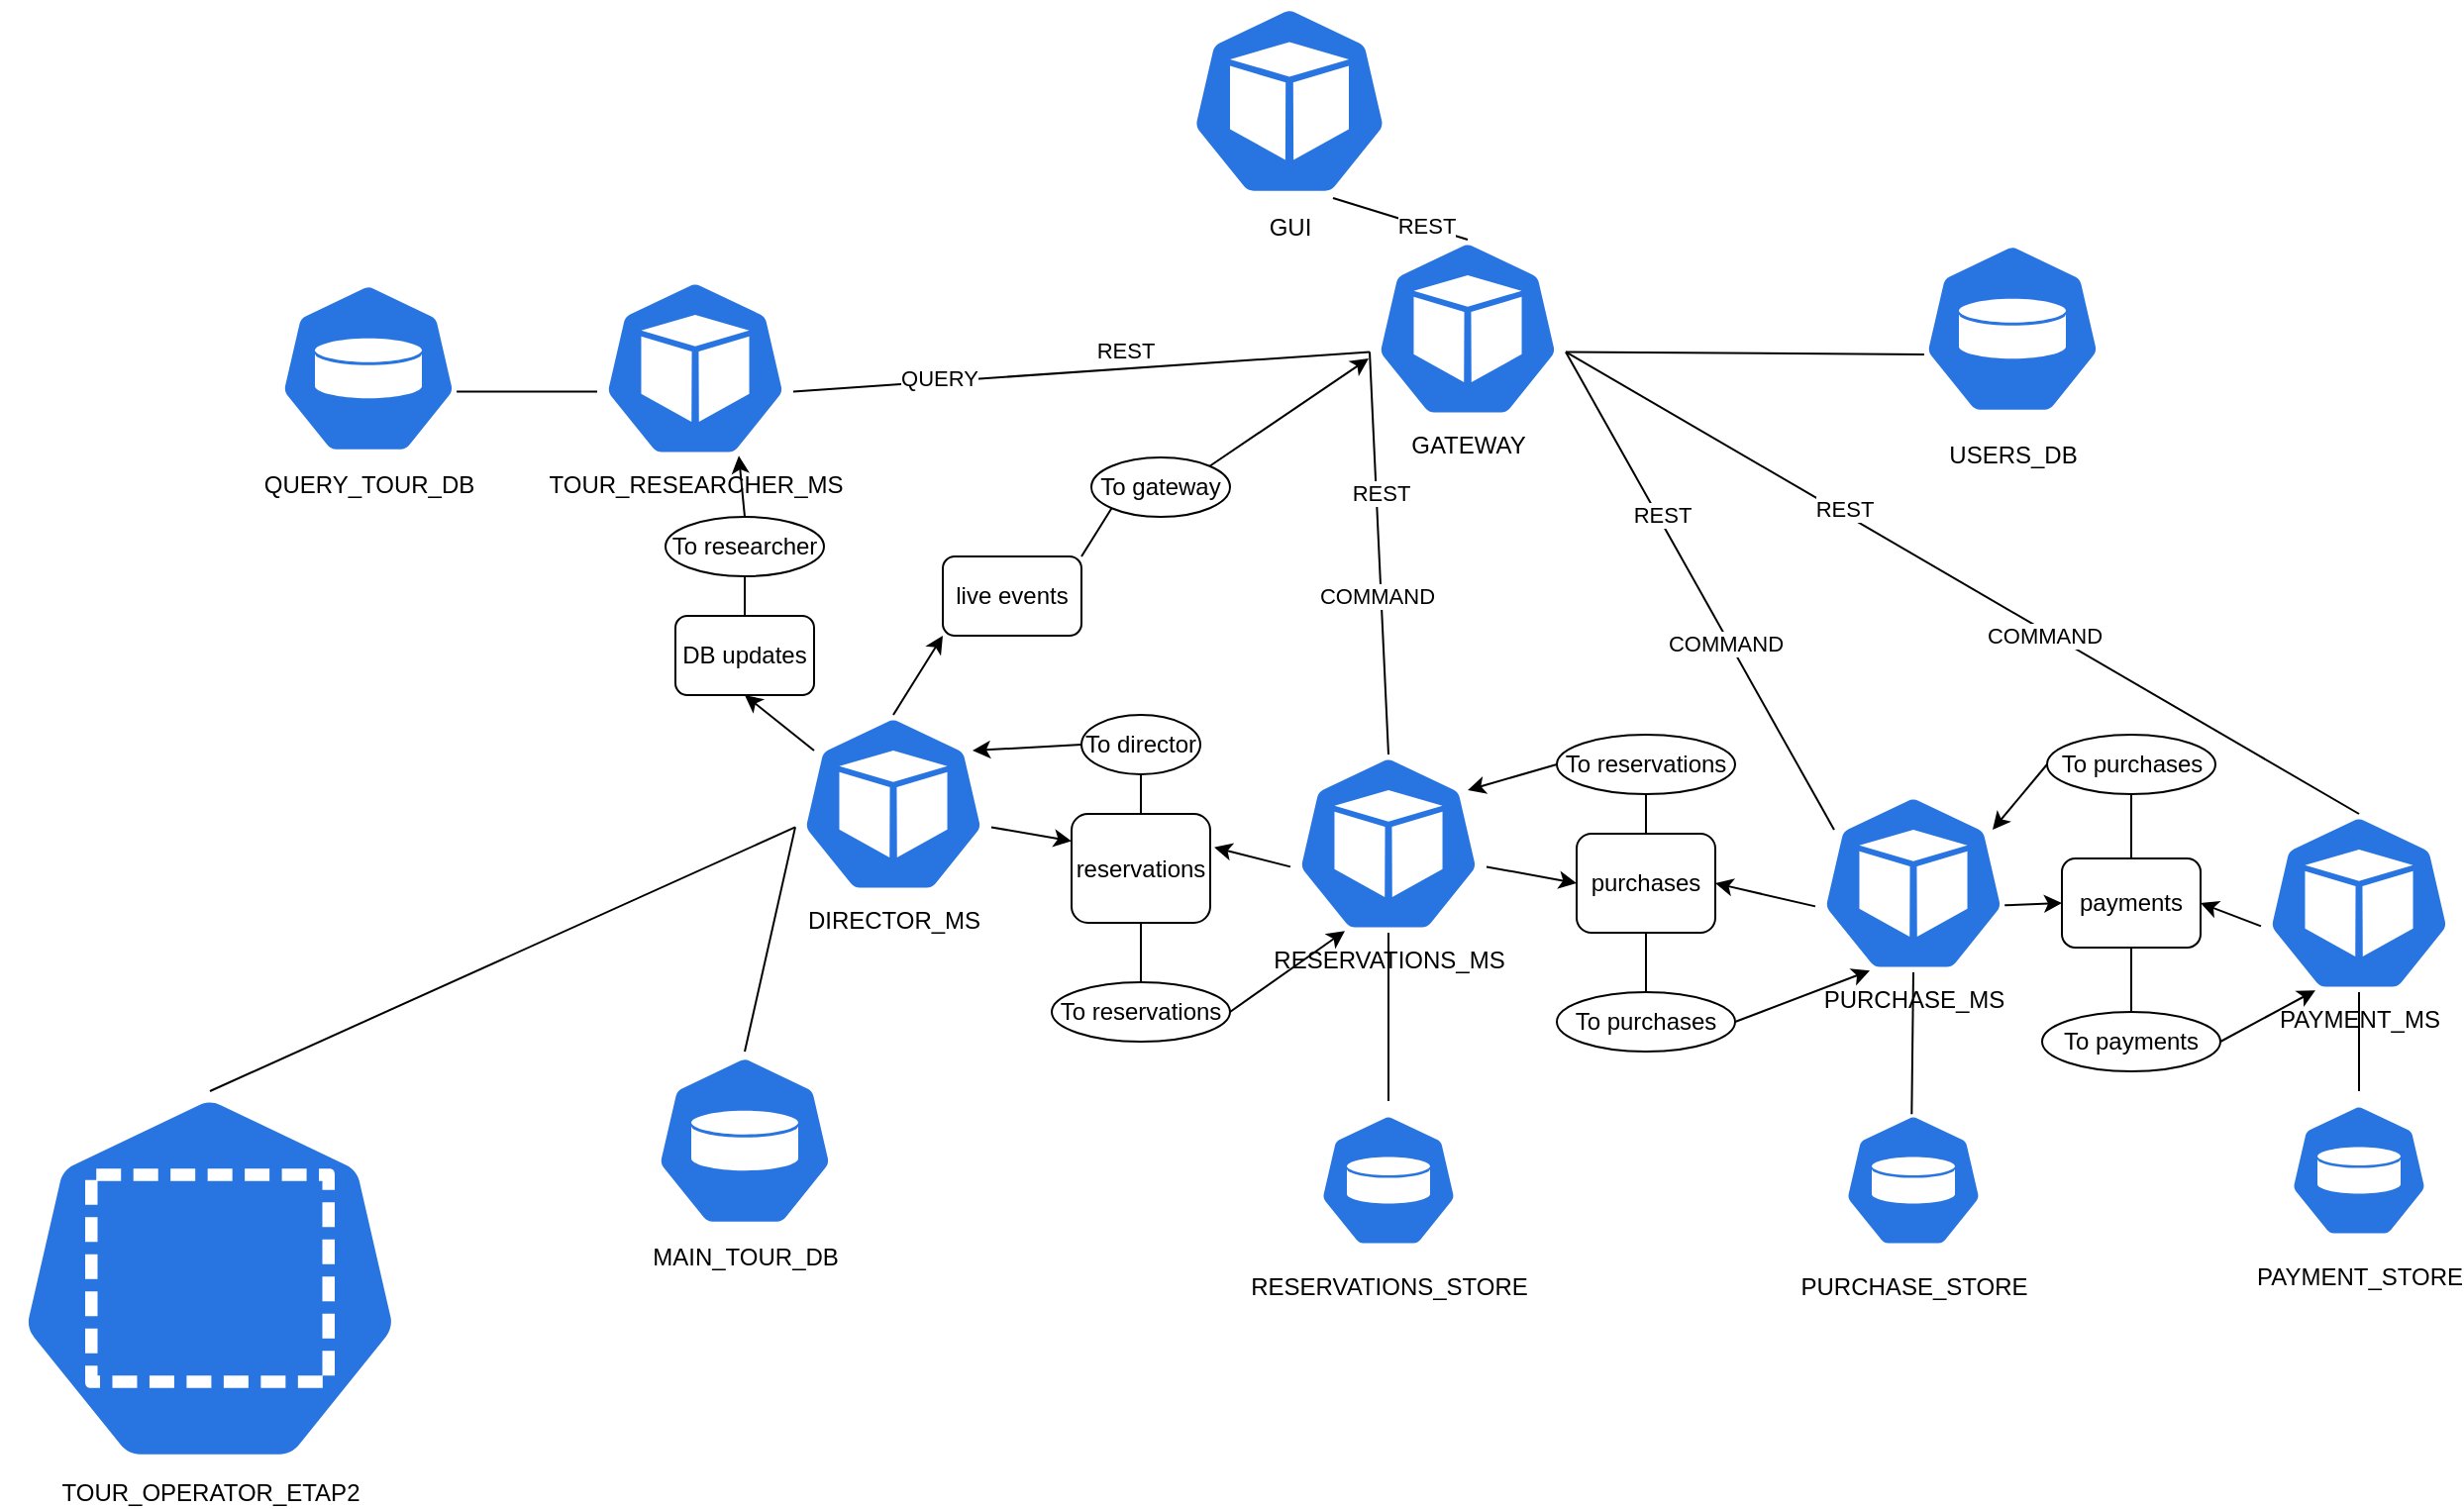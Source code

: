 <mxfile version="21.1.4" type="github">
  <diagram name="Strona-1" id="pwhX5YmpFsH434d6XmRk">
    <mxGraphModel dx="2844" dy="1116" grid="1" gridSize="10" guides="1" tooltips="1" connect="1" arrows="1" fold="1" page="1" pageScale="1" pageWidth="827" pageHeight="1169" math="0" shadow="0">
      <root>
        <mxCell id="0" />
        <mxCell id="1" parent="0" />
        <mxCell id="PPfD1d-eacRNkn9ozQ0L-1" value="USERS_DB" style="sketch=0;html=1;dashed=0;whitespace=wrap;fillColor=#2875E2;strokeColor=#ffffff;points=[[0.005,0.63,0],[0.1,0.2,0],[0.9,0.2,0],[0.5,0,0],[0.995,0.63,0],[0.72,0.99,0],[0.5,1,0],[0.28,0.99,0]];verticalLabelPosition=bottom;align=center;verticalAlign=top;shape=mxgraph.kubernetes.icon;prIcon=pv" vertex="1" parent="1">
          <mxGeometry x="470" y="235" width="90" height="100" as="geometry" />
        </mxCell>
        <mxCell id="PPfD1d-eacRNkn9ozQ0L-2" value="GATEWAY" style="sketch=0;html=1;dashed=0;whitespace=wrap;fillColor=#2875E2;strokeColor=#ffffff;points=[[0.005,0.63,0],[0.1,0.2,0],[0.9,0.2,0],[0.5,0,0],[0.995,0.63,0],[0.72,0.99,0],[0.5,1,0],[0.28,0.99,0]];verticalLabelPosition=bottom;align=center;verticalAlign=top;shape=mxgraph.kubernetes.icon;prIcon=pod" vertex="1" parent="1">
          <mxGeometry x="190" y="240" width="100" height="90" as="geometry" />
        </mxCell>
        <mxCell id="PPfD1d-eacRNkn9ozQ0L-3" value="" style="endArrow=none;html=1;rounded=0;exitX=0.5;exitY=0;exitDx=0;exitDy=0;exitPerimeter=0;entryX=0.72;entryY=0.99;entryDx=0;entryDy=0;entryPerimeter=0;" edge="1" parent="1" source="PPfD1d-eacRNkn9ozQ0L-2" target="PPfD1d-eacRNkn9ozQ0L-14">
          <mxGeometry width="50" height="50" relative="1" as="geometry">
            <mxPoint x="460" y="720" as="sourcePoint" />
            <mxPoint x="359.5" y="453" as="targetPoint" />
          </mxGeometry>
        </mxCell>
        <mxCell id="PPfD1d-eacRNkn9ozQ0L-4" value="REST" style="edgeLabel;html=1;align=center;verticalAlign=middle;resizable=0;points=[];" vertex="1" connectable="0" parent="PPfD1d-eacRNkn9ozQ0L-3">
          <mxGeometry x="-0.352" y="-1" relative="1" as="geometry">
            <mxPoint as="offset" />
          </mxGeometry>
        </mxCell>
        <mxCell id="PPfD1d-eacRNkn9ozQ0L-5" value="" style="endArrow=none;html=1;rounded=0;exitX=0.005;exitY=0.63;exitDx=0;exitDy=0;exitPerimeter=0;entryX=0.995;entryY=0.63;entryDx=0;entryDy=0;entryPerimeter=0;" edge="1" parent="1" source="PPfD1d-eacRNkn9ozQ0L-1" target="PPfD1d-eacRNkn9ozQ0L-2">
          <mxGeometry width="50" height="50" relative="1" as="geometry">
            <mxPoint x="370" y="679.13" as="sourcePoint" />
            <mxPoint x="420" y="619.13" as="targetPoint" />
          </mxGeometry>
        </mxCell>
        <mxCell id="PPfD1d-eacRNkn9ozQ0L-6" value="RESERVATIONS_MS" style="sketch=0;html=1;dashed=0;whitespace=wrap;fillColor=#2875E2;strokeColor=#ffffff;points=[[0.005,0.63,0],[0.1,0.2,0],[0.9,0.2,0],[0.5,0,0],[0.995,0.63,0],[0.72,0.99,0],[0.5,1,0],[0.28,0.99,0]];verticalLabelPosition=bottom;align=center;verticalAlign=top;shape=mxgraph.kubernetes.icon;prIcon=pod" vertex="1" parent="1">
          <mxGeometry x="150" y="500" width="100" height="90" as="geometry" />
        </mxCell>
        <mxCell id="PPfD1d-eacRNkn9ozQ0L-7" value="" style="endArrow=none;html=1;rounded=0;exitX=0.995;exitY=0.63;exitDx=0;exitDy=0;exitPerimeter=0;entryX=0.005;entryY=0.63;entryDx=0;entryDy=0;entryPerimeter=0;" edge="1" parent="1" source="PPfD1d-eacRNkn9ozQ0L-13" target="PPfD1d-eacRNkn9ozQ0L-2">
          <mxGeometry width="50" height="50" relative="1" as="geometry">
            <mxPoint x="415" y="685" as="sourcePoint" />
            <mxPoint x="226" y="428" as="targetPoint" />
            <Array as="points" />
          </mxGeometry>
        </mxCell>
        <mxCell id="PPfD1d-eacRNkn9ozQ0L-8" value="REST" style="edgeLabel;html=1;align=center;verticalAlign=middle;resizable=0;points=[];" vertex="1" connectable="0" parent="PPfD1d-eacRNkn9ozQ0L-7">
          <mxGeometry x="-0.099" y="1" relative="1" as="geometry">
            <mxPoint x="36" y="-11" as="offset" />
          </mxGeometry>
        </mxCell>
        <mxCell id="PPfD1d-eacRNkn9ozQ0L-9" value="QUERY" style="edgeLabel;html=1;align=center;verticalAlign=middle;resizable=0;points=[];" vertex="1" connectable="0" parent="PPfD1d-eacRNkn9ozQ0L-7">
          <mxGeometry x="-0.497" y="2" relative="1" as="geometry">
            <mxPoint as="offset" />
          </mxGeometry>
        </mxCell>
        <mxCell id="PPfD1d-eacRNkn9ozQ0L-10" value="" style="endArrow=none;html=1;rounded=0;exitX=0.5;exitY=0;exitDx=0;exitDy=0;exitPerimeter=0;entryX=0.005;entryY=0.63;entryDx=0;entryDy=0;entryPerimeter=0;" edge="1" parent="1" source="PPfD1d-eacRNkn9ozQ0L-6" target="PPfD1d-eacRNkn9ozQ0L-2">
          <mxGeometry width="50" height="50" relative="1" as="geometry">
            <mxPoint x="-65" y="805" as="sourcePoint" />
            <mxPoint x="150" y="330" as="targetPoint" />
          </mxGeometry>
        </mxCell>
        <mxCell id="PPfD1d-eacRNkn9ozQ0L-11" value="REST" style="edgeLabel;html=1;align=center;verticalAlign=middle;resizable=0;points=[];" vertex="1" connectable="0" parent="PPfD1d-eacRNkn9ozQ0L-10">
          <mxGeometry x="0.303" y="-3" relative="1" as="geometry">
            <mxPoint x="-1" as="offset" />
          </mxGeometry>
        </mxCell>
        <mxCell id="PPfD1d-eacRNkn9ozQ0L-12" value="COMMAND" style="edgeLabel;html=1;align=center;verticalAlign=middle;resizable=0;points=[];" vertex="1" connectable="0" parent="PPfD1d-eacRNkn9ozQ0L-10">
          <mxGeometry x="-0.21" y="2" relative="1" as="geometry">
            <mxPoint as="offset" />
          </mxGeometry>
        </mxCell>
        <mxCell id="PPfD1d-eacRNkn9ozQ0L-13" value="TOUR_RESEARCHER_MS" style="sketch=0;html=1;dashed=0;whitespace=wrap;fillColor=#2875E2;strokeColor=#ffffff;points=[[0.005,0.63,0],[0.1,0.2,0],[0.9,0.2,0],[0.5,0,0],[0.995,0.63,0],[0.72,0.99,0],[0.5,1,0],[0.28,0.99,0]];verticalLabelPosition=bottom;align=center;verticalAlign=top;shape=mxgraph.kubernetes.icon;prIcon=pod" vertex="1" parent="1">
          <mxGeometry x="-200" y="260" width="100" height="90" as="geometry" />
        </mxCell>
        <mxCell id="PPfD1d-eacRNkn9ozQ0L-14" value="GUI" style="sketch=0;html=1;dashed=0;whitespace=wrap;fillColor=#2875E2;strokeColor=#ffffff;points=[[0.005,0.63,0],[0.1,0.2,0],[0.9,0.2,0],[0.5,0,0],[0.995,0.63,0],[0.72,0.99,0],[0.5,1,0],[0.28,0.99,0]];verticalLabelPosition=bottom;align=center;verticalAlign=top;shape=mxgraph.kubernetes.icon;prIcon=pod" vertex="1" parent="1">
          <mxGeometry x="100" y="120" width="100" height="100" as="geometry" />
        </mxCell>
        <mxCell id="PPfD1d-eacRNkn9ozQ0L-15" value="QUERY_TOUR_DB" style="sketch=0;html=1;dashed=0;whitespace=wrap;fillColor=#2875E2;strokeColor=#ffffff;points=[[0.005,0.63,0],[0.1,0.2,0],[0.9,0.2,0],[0.5,0,0],[0.995,0.63,0],[0.72,0.99,0],[0.5,1,0],[0.28,0.99,0]];verticalLabelPosition=bottom;align=center;verticalAlign=top;shape=mxgraph.kubernetes.icon;prIcon=pv" vertex="1" parent="1">
          <mxGeometry x="-360" y="260" width="90" height="90" as="geometry" />
        </mxCell>
        <mxCell id="PPfD1d-eacRNkn9ozQ0L-16" value="" style="endArrow=none;html=1;rounded=0;exitX=0.995;exitY=0.63;exitDx=0;exitDy=0;exitPerimeter=0;entryX=0.005;entryY=0.63;entryDx=0;entryDy=0;entryPerimeter=0;" edge="1" parent="1" source="PPfD1d-eacRNkn9ozQ0L-15" target="PPfD1d-eacRNkn9ozQ0L-13">
          <mxGeometry width="50" height="50" relative="1" as="geometry">
            <mxPoint x="-35" y="450" as="sourcePoint" />
            <mxPoint x="15" y="400" as="targetPoint" />
          </mxGeometry>
        </mxCell>
        <mxCell id="PPfD1d-eacRNkn9ozQ0L-17" value="MAIN_TOUR_DB" style="sketch=0;html=1;dashed=0;whitespace=wrap;fillColor=#2875E2;strokeColor=#ffffff;points=[[0.005,0.63,0],[0.1,0.2,0],[0.9,0.2,0],[0.5,0,0],[0.995,0.63,0],[0.72,0.99,0],[0.5,1,0],[0.28,0.99,0]];verticalLabelPosition=bottom;align=center;verticalAlign=top;shape=mxgraph.kubernetes.icon;prIcon=pv" vertex="1" parent="1">
          <mxGeometry x="-170" y="650" width="90" height="90" as="geometry" />
        </mxCell>
        <mxCell id="PPfD1d-eacRNkn9ozQ0L-18" value="PURCHASE_MS" style="sketch=0;html=1;dashed=0;whitespace=wrap;fillColor=#2875E2;strokeColor=#ffffff;points=[[0.005,0.63,0],[0.1,0.2,0],[0.9,0.2,0],[0.5,0,0],[0.995,0.63,0],[0.72,0.99,0],[0.5,1,0],[0.28,0.99,0]];verticalLabelPosition=bottom;align=center;verticalAlign=top;shape=mxgraph.kubernetes.icon;prIcon=pod" vertex="1" parent="1">
          <mxGeometry x="415" y="520" width="100" height="90" as="geometry" />
        </mxCell>
        <mxCell id="PPfD1d-eacRNkn9ozQ0L-19" value="PAYMENT_MS" style="sketch=0;html=1;dashed=0;whitespace=wrap;fillColor=#2875E2;strokeColor=#ffffff;points=[[0.005,0.63,0],[0.1,0.2,0],[0.9,0.2,0],[0.5,0,0],[0.995,0.63,0],[0.72,0.99,0],[0.5,1,0],[0.28,0.99,0]];verticalLabelPosition=bottom;align=center;verticalAlign=top;shape=mxgraph.kubernetes.icon;prIcon=pod" vertex="1" parent="1">
          <mxGeometry x="640" y="530" width="100" height="90" as="geometry" />
        </mxCell>
        <mxCell id="PPfD1d-eacRNkn9ozQ0L-20" value="" style="endArrow=none;html=1;rounded=0;entryX=0.995;entryY=0.63;entryDx=0;entryDy=0;entryPerimeter=0;exitX=0.1;exitY=0.2;exitDx=0;exitDy=0;exitPerimeter=0;" edge="1" parent="1" source="PPfD1d-eacRNkn9ozQ0L-18" target="PPfD1d-eacRNkn9ozQ0L-2">
          <mxGeometry width="50" height="50" relative="1" as="geometry">
            <mxPoint x="126" y="470" as="sourcePoint" />
            <mxPoint x="124" y="329" as="targetPoint" />
          </mxGeometry>
        </mxCell>
        <mxCell id="PPfD1d-eacRNkn9ozQ0L-21" value="REST" style="edgeLabel;html=1;align=center;verticalAlign=middle;resizable=0;points=[];" vertex="1" connectable="0" parent="PPfD1d-eacRNkn9ozQ0L-20">
          <mxGeometry x="0.303" y="-3" relative="1" as="geometry">
            <mxPoint x="-1" as="offset" />
          </mxGeometry>
        </mxCell>
        <mxCell id="PPfD1d-eacRNkn9ozQ0L-22" value="COMMAND" style="edgeLabel;html=1;align=center;verticalAlign=middle;resizable=0;points=[];" vertex="1" connectable="0" parent="PPfD1d-eacRNkn9ozQ0L-20">
          <mxGeometry x="-0.21" y="2" relative="1" as="geometry">
            <mxPoint as="offset" />
          </mxGeometry>
        </mxCell>
        <mxCell id="PPfD1d-eacRNkn9ozQ0L-23" value="" style="endArrow=none;html=1;rounded=0;exitX=0.5;exitY=0;exitDx=0;exitDy=0;exitPerimeter=0;entryX=0.995;entryY=0.63;entryDx=0;entryDy=0;entryPerimeter=0;" edge="1" parent="1" source="PPfD1d-eacRNkn9ozQ0L-19" target="PPfD1d-eacRNkn9ozQ0L-2">
          <mxGeometry width="50" height="50" relative="1" as="geometry">
            <mxPoint x="258" y="470" as="sourcePoint" />
            <mxPoint x="330" y="310" as="targetPoint" />
          </mxGeometry>
        </mxCell>
        <mxCell id="PPfD1d-eacRNkn9ozQ0L-24" value="REST" style="edgeLabel;html=1;align=center;verticalAlign=middle;resizable=0;points=[];" vertex="1" connectable="0" parent="PPfD1d-eacRNkn9ozQ0L-23">
          <mxGeometry x="0.303" y="-3" relative="1" as="geometry">
            <mxPoint x="-1" as="offset" />
          </mxGeometry>
        </mxCell>
        <mxCell id="PPfD1d-eacRNkn9ozQ0L-25" value="COMMAND" style="edgeLabel;html=1;align=center;verticalAlign=middle;resizable=0;points=[];" vertex="1" connectable="0" parent="PPfD1d-eacRNkn9ozQ0L-23">
          <mxGeometry x="-0.21" y="2" relative="1" as="geometry">
            <mxPoint as="offset" />
          </mxGeometry>
        </mxCell>
        <mxCell id="PPfD1d-eacRNkn9ozQ0L-26" value="DIRECTOR_MS" style="sketch=0;html=1;dashed=0;whitespace=wrap;fillColor=#2875E2;strokeColor=#ffffff;points=[[0.005,0.63,0],[0.1,0.2,0],[0.9,0.2,0],[0.5,0,0],[0.995,0.63,0],[0.72,0.99,0],[0.5,1,0],[0.28,0.99,0]];verticalLabelPosition=bottom;align=center;verticalAlign=top;shape=mxgraph.kubernetes.icon;prIcon=pod" vertex="1" parent="1">
          <mxGeometry x="-100" y="480" width="100" height="90" as="geometry" />
        </mxCell>
        <mxCell id="PPfD1d-eacRNkn9ozQ0L-27" value="PAYMENT_STORE" style="sketch=0;html=1;dashed=0;whitespace=wrap;fillColor=#2875E2;strokeColor=#ffffff;points=[[0.005,0.63,0],[0.1,0.2,0],[0.9,0.2,0],[0.5,0,0],[0.995,0.63,0],[0.72,0.99,0],[0.5,1,0],[0.28,0.99,0]];verticalLabelPosition=bottom;align=center;verticalAlign=top;shape=mxgraph.kubernetes.icon;prIcon=pv" vertex="1" parent="1">
          <mxGeometry x="655" y="670" width="70" height="80" as="geometry" />
        </mxCell>
        <mxCell id="PPfD1d-eacRNkn9ozQ0L-28" value="PURCHASE_STORE" style="sketch=0;html=1;dashed=0;whitespace=wrap;fillColor=#2875E2;strokeColor=#ffffff;points=[[0.005,0.63,0],[0.1,0.2,0],[0.9,0.2,0],[0.5,0,0],[0.995,0.63,0],[0.72,0.99,0],[0.5,1,0],[0.28,0.99,0]];verticalLabelPosition=bottom;align=center;verticalAlign=top;shape=mxgraph.kubernetes.icon;prIcon=pv" vertex="1" parent="1">
          <mxGeometry x="430" y="675" width="70" height="80" as="geometry" />
        </mxCell>
        <mxCell id="PPfD1d-eacRNkn9ozQ0L-29" value="RESERVATIONS_STORE" style="sketch=0;html=1;dashed=0;whitespace=wrap;fillColor=#2875E2;strokeColor=#ffffff;points=[[0.005,0.63,0],[0.1,0.2,0],[0.9,0.2,0],[0.5,0,0],[0.995,0.63,0],[0.72,0.99,0],[0.5,1,0],[0.28,0.99,0]];verticalLabelPosition=bottom;align=center;verticalAlign=top;shape=mxgraph.kubernetes.icon;prIcon=pv" vertex="1" parent="1">
          <mxGeometry x="165" y="675" width="70" height="80" as="geometry" />
        </mxCell>
        <mxCell id="PPfD1d-eacRNkn9ozQ0L-30" value="" style="endArrow=none;html=1;rounded=0;entryX=0.5;entryY=0;entryDx=0;entryDy=0;entryPerimeter=0;exitX=0.005;exitY=0.63;exitDx=0;exitDy=0;exitPerimeter=0;" edge="1" parent="1" source="PPfD1d-eacRNkn9ozQ0L-26" target="PPfD1d-eacRNkn9ozQ0L-17">
          <mxGeometry width="50" height="50" relative="1" as="geometry">
            <mxPoint x="-40" y="500" as="sourcePoint" />
            <mxPoint x="-240" y="530" as="targetPoint" />
          </mxGeometry>
        </mxCell>
        <mxCell id="PPfD1d-eacRNkn9ozQ0L-31" value="TOUR_OPERATOR_ETAP2" style="sketch=0;html=1;dashed=0;whitespace=wrap;fillColor=#2875E2;strokeColor=#ffffff;points=[[0.005,0.63,0],[0.1,0.2,0],[0.9,0.2,0],[0.5,0,0],[0.995,0.63,0],[0.72,0.99,0],[0.5,1,0],[0.28,0.99,0]];verticalLabelPosition=bottom;align=center;verticalAlign=top;shape=mxgraph.kubernetes.icon;prIcon=ns" vertex="1" parent="1">
          <mxGeometry x="-500" y="670" width="210" height="189" as="geometry" />
        </mxCell>
        <mxCell id="PPfD1d-eacRNkn9ozQ0L-32" value="" style="endArrow=none;html=1;rounded=0;entryX=0.005;entryY=0.63;entryDx=0;entryDy=0;entryPerimeter=0;exitX=0.5;exitY=0;exitDx=0;exitDy=0;exitPerimeter=0;" edge="1" parent="1" source="PPfD1d-eacRNkn9ozQ0L-31" target="PPfD1d-eacRNkn9ozQ0L-26">
          <mxGeometry width="50" height="50" relative="1" as="geometry">
            <mxPoint x="-343" y="640" as="sourcePoint" />
            <mxPoint x="-293" y="590" as="targetPoint" />
          </mxGeometry>
        </mxCell>
        <mxCell id="PPfD1d-eacRNkn9ozQ0L-33" value="" style="endArrow=none;html=1;rounded=0;exitX=0.5;exitY=0;exitDx=0;exitDy=0;exitPerimeter=0;entryX=0.5;entryY=1;entryDx=0;entryDy=0;entryPerimeter=0;" edge="1" parent="1" source="PPfD1d-eacRNkn9ozQ0L-29" target="PPfD1d-eacRNkn9ozQ0L-6">
          <mxGeometry width="50" height="50" relative="1" as="geometry">
            <mxPoint x="270" y="670" as="sourcePoint" />
            <mxPoint x="320" y="620" as="targetPoint" />
          </mxGeometry>
        </mxCell>
        <mxCell id="PPfD1d-eacRNkn9ozQ0L-34" value="" style="endArrow=none;html=1;rounded=0;exitX=0.488;exitY=0.083;exitDx=0;exitDy=0;exitPerimeter=0;entryX=0.5;entryY=1;entryDx=0;entryDy=0;entryPerimeter=0;" edge="1" parent="1" source="PPfD1d-eacRNkn9ozQ0L-28" target="PPfD1d-eacRNkn9ozQ0L-18">
          <mxGeometry width="50" height="50" relative="1" as="geometry">
            <mxPoint x="400" y="792.5" as="sourcePoint" />
            <mxPoint x="400" y="667.5" as="targetPoint" />
          </mxGeometry>
        </mxCell>
        <mxCell id="PPfD1d-eacRNkn9ozQ0L-35" value="" style="endArrow=none;html=1;rounded=0;exitX=0.5;exitY=0;exitDx=0;exitDy=0;exitPerimeter=0;entryX=0.5;entryY=1;entryDx=0;entryDy=0;entryPerimeter=0;" edge="1" parent="1" source="PPfD1d-eacRNkn9ozQ0L-27" target="PPfD1d-eacRNkn9ozQ0L-19">
          <mxGeometry width="50" height="50" relative="1" as="geometry">
            <mxPoint x="624" y="770" as="sourcePoint" />
            <mxPoint x="620" y="633" as="targetPoint" />
          </mxGeometry>
        </mxCell>
        <mxCell id="PPfD1d-eacRNkn9ozQ0L-36" value="reservations" style="rounded=1;whiteSpace=wrap;html=1;" vertex="1" parent="1">
          <mxGeometry x="40" y="530" width="70" height="55" as="geometry" />
        </mxCell>
        <mxCell id="PPfD1d-eacRNkn9ozQ0L-37" value="To director" style="ellipse;whiteSpace=wrap;html=1;" vertex="1" parent="1">
          <mxGeometry x="45" y="480" width="60" height="30" as="geometry" />
        </mxCell>
        <mxCell id="PPfD1d-eacRNkn9ozQ0L-38" value="To reservations" style="ellipse;whiteSpace=wrap;html=1;" vertex="1" parent="1">
          <mxGeometry x="30" y="615" width="90" height="30" as="geometry" />
        </mxCell>
        <mxCell id="PPfD1d-eacRNkn9ozQ0L-39" value="" style="endArrow=classic;html=1;rounded=0;exitX=0.005;exitY=0.63;exitDx=0;exitDy=0;exitPerimeter=0;entryX=1.029;entryY=0.307;entryDx=0;entryDy=0;entryPerimeter=0;" edge="1" parent="1" source="PPfD1d-eacRNkn9ozQ0L-6" target="PPfD1d-eacRNkn9ozQ0L-36">
          <mxGeometry width="50" height="50" relative="1" as="geometry">
            <mxPoint x="70" y="715" as="sourcePoint" />
            <mxPoint x="120" y="665" as="targetPoint" />
          </mxGeometry>
        </mxCell>
        <mxCell id="PPfD1d-eacRNkn9ozQ0L-40" value="" style="endArrow=classic;html=1;rounded=0;exitX=1;exitY=0.5;exitDx=0;exitDy=0;entryX=0.28;entryY=0.99;entryDx=0;entryDy=0;entryPerimeter=0;" edge="1" parent="1" source="PPfD1d-eacRNkn9ozQ0L-38" target="PPfD1d-eacRNkn9ozQ0L-6">
          <mxGeometry width="50" height="50" relative="1" as="geometry">
            <mxPoint x="260" y="590" as="sourcePoint" />
            <mxPoint x="310" y="540" as="targetPoint" />
          </mxGeometry>
        </mxCell>
        <mxCell id="PPfD1d-eacRNkn9ozQ0L-41" value="" style="endArrow=classic;html=1;rounded=0;exitX=0.995;exitY=0.63;exitDx=0;exitDy=0;exitPerimeter=0;entryX=0;entryY=0.25;entryDx=0;entryDy=0;" edge="1" parent="1" source="PPfD1d-eacRNkn9ozQ0L-26" target="PPfD1d-eacRNkn9ozQ0L-36">
          <mxGeometry width="50" height="50" relative="1" as="geometry">
            <mxPoint x="8" y="618" as="sourcePoint" />
            <mxPoint x="-40" y="650" as="targetPoint" />
          </mxGeometry>
        </mxCell>
        <mxCell id="PPfD1d-eacRNkn9ozQ0L-42" value="" style="endArrow=classic;html=1;rounded=0;exitX=0;exitY=0.5;exitDx=0;exitDy=0;entryX=0.9;entryY=0.2;entryDx=0;entryDy=0;entryPerimeter=0;" edge="1" parent="1" source="PPfD1d-eacRNkn9ozQ0L-37" target="PPfD1d-eacRNkn9ozQ0L-26">
          <mxGeometry width="50" height="50" relative="1" as="geometry">
            <mxPoint x="-10" y="622" as="sourcePoint" />
            <mxPoint x="30" y="630" as="targetPoint" />
          </mxGeometry>
        </mxCell>
        <mxCell id="PPfD1d-eacRNkn9ozQ0L-43" value="purchases&lt;br&gt;" style="rounded=1;whiteSpace=wrap;html=1;" vertex="1" parent="1">
          <mxGeometry x="295" y="540" width="70" height="50" as="geometry" />
        </mxCell>
        <mxCell id="PPfD1d-eacRNkn9ozQ0L-44" value="To purchases" style="ellipse;whiteSpace=wrap;html=1;" vertex="1" parent="1">
          <mxGeometry x="285" y="620" width="90" height="30" as="geometry" />
        </mxCell>
        <mxCell id="PPfD1d-eacRNkn9ozQ0L-45" value="To reservations" style="ellipse;whiteSpace=wrap;html=1;" vertex="1" parent="1">
          <mxGeometry x="285" y="490" width="90" height="30" as="geometry" />
        </mxCell>
        <mxCell id="PPfD1d-eacRNkn9ozQ0L-46" value="" style="endArrow=classic;html=1;rounded=0;exitX=0.005;exitY=0.63;exitDx=0;exitDy=0;entryX=1;entryY=0.5;entryDx=0;entryDy=0;exitPerimeter=0;" edge="1" parent="1" source="PPfD1d-eacRNkn9ozQ0L-18" target="PPfD1d-eacRNkn9ozQ0L-43">
          <mxGeometry width="50" height="50" relative="1" as="geometry">
            <mxPoint x="330" y="716" as="sourcePoint" />
            <mxPoint x="388" y="660" as="targetPoint" />
          </mxGeometry>
        </mxCell>
        <mxCell id="PPfD1d-eacRNkn9ozQ0L-47" value="" style="endArrow=classic;html=1;rounded=0;exitX=0.995;exitY=0.63;exitDx=0;exitDy=0;entryX=0;entryY=0.5;entryDx=0;entryDy=0;exitPerimeter=0;" edge="1" parent="1" source="PPfD1d-eacRNkn9ozQ0L-6" target="PPfD1d-eacRNkn9ozQ0L-43">
          <mxGeometry width="50" height="50" relative="1" as="geometry">
            <mxPoint x="290" y="490" as="sourcePoint" />
            <mxPoint x="239" y="483" as="targetPoint" />
          </mxGeometry>
        </mxCell>
        <mxCell id="PPfD1d-eacRNkn9ozQ0L-48" value="" style="endArrow=classic;html=1;rounded=0;exitX=1;exitY=0.5;exitDx=0;exitDy=0;entryX=0.28;entryY=0.99;entryDx=0;entryDy=0;entryPerimeter=0;" edge="1" parent="1" source="PPfD1d-eacRNkn9ozQ0L-44" target="PPfD1d-eacRNkn9ozQ0L-18">
          <mxGeometry width="50" height="50" relative="1" as="geometry">
            <mxPoint x="290" y="688.5" as="sourcePoint" />
            <mxPoint x="335" y="701.5" as="targetPoint" />
          </mxGeometry>
        </mxCell>
        <mxCell id="PPfD1d-eacRNkn9ozQ0L-49" value="" style="endArrow=classic;html=1;rounded=0;exitX=0;exitY=0.5;exitDx=0;exitDy=0;entryX=0.9;entryY=0.2;entryDx=0;entryDy=0;entryPerimeter=0;" edge="1" parent="1" source="PPfD1d-eacRNkn9ozQ0L-45" target="PPfD1d-eacRNkn9ozQ0L-6">
          <mxGeometry width="50" height="50" relative="1" as="geometry">
            <mxPoint x="245" y="477" as="sourcePoint" />
            <mxPoint x="290" y="490" as="targetPoint" />
          </mxGeometry>
        </mxCell>
        <mxCell id="PPfD1d-eacRNkn9ozQ0L-50" value="payments" style="rounded=1;whiteSpace=wrap;html=1;" vertex="1" parent="1">
          <mxGeometry x="540" y="552.5" width="70" height="45" as="geometry" />
        </mxCell>
        <mxCell id="PPfD1d-eacRNkn9ozQ0L-51" value="To purchases" style="ellipse;whiteSpace=wrap;html=1;" vertex="1" parent="1">
          <mxGeometry x="532.5" y="490" width="85" height="30" as="geometry" />
        </mxCell>
        <mxCell id="PPfD1d-eacRNkn9ozQ0L-52" value="To payments" style="ellipse;whiteSpace=wrap;html=1;" vertex="1" parent="1">
          <mxGeometry x="530" y="630" width="90" height="30" as="geometry" />
        </mxCell>
        <mxCell id="PPfD1d-eacRNkn9ozQ0L-53" value="" style="endArrow=none;html=1;rounded=0;entryX=0.5;entryY=1;entryDx=0;entryDy=0;exitX=0.5;exitY=0;exitDx=0;exitDy=0;" edge="1" parent="1" source="PPfD1d-eacRNkn9ozQ0L-44" target="PPfD1d-eacRNkn9ozQ0L-43">
          <mxGeometry width="50" height="50" relative="1" as="geometry">
            <mxPoint x="280" y="770" as="sourcePoint" />
            <mxPoint x="330" y="720" as="targetPoint" />
          </mxGeometry>
        </mxCell>
        <mxCell id="PPfD1d-eacRNkn9ozQ0L-54" value="" style="endArrow=none;html=1;rounded=0;entryX=0.5;entryY=1;entryDx=0;entryDy=0;exitX=0.5;exitY=0;exitDx=0;exitDy=0;" edge="1" parent="1" source="PPfD1d-eacRNkn9ozQ0L-43" target="PPfD1d-eacRNkn9ozQ0L-45">
          <mxGeometry width="50" height="50" relative="1" as="geometry">
            <mxPoint x="300" y="755" as="sourcePoint" />
            <mxPoint x="300" y="685" as="targetPoint" />
          </mxGeometry>
        </mxCell>
        <mxCell id="PPfD1d-eacRNkn9ozQ0L-55" value="" style="endArrow=none;html=1;rounded=0;entryX=0.5;entryY=1;entryDx=0;entryDy=0;exitX=0.5;exitY=0;exitDx=0;exitDy=0;" edge="1" parent="1" source="PPfD1d-eacRNkn9ozQ0L-36" target="PPfD1d-eacRNkn9ozQ0L-37">
          <mxGeometry width="50" height="50" relative="1" as="geometry">
            <mxPoint x="340" y="630" as="sourcePoint" />
            <mxPoint x="340" y="620" as="targetPoint" />
          </mxGeometry>
        </mxCell>
        <mxCell id="PPfD1d-eacRNkn9ozQ0L-56" value="" style="endArrow=none;html=1;rounded=0;entryX=0.5;entryY=1;entryDx=0;entryDy=0;exitX=0.5;exitY=0;exitDx=0;exitDy=0;" edge="1" parent="1" source="PPfD1d-eacRNkn9ozQ0L-38" target="PPfD1d-eacRNkn9ozQ0L-36">
          <mxGeometry width="50" height="50" relative="1" as="geometry">
            <mxPoint x="85" y="535" as="sourcePoint" />
            <mxPoint x="85" y="520" as="targetPoint" />
          </mxGeometry>
        </mxCell>
        <mxCell id="PPfD1d-eacRNkn9ozQ0L-57" value="" style="endArrow=none;html=1;rounded=0;entryX=0.5;entryY=1;entryDx=0;entryDy=0;exitX=0.5;exitY=0;exitDx=0;exitDy=0;" edge="1" parent="1" source="PPfD1d-eacRNkn9ozQ0L-52" target="PPfD1d-eacRNkn9ozQ0L-50">
          <mxGeometry width="50" height="50" relative="1" as="geometry">
            <mxPoint x="85" y="640" as="sourcePoint" />
            <mxPoint x="85" y="615" as="targetPoint" />
          </mxGeometry>
        </mxCell>
        <mxCell id="PPfD1d-eacRNkn9ozQ0L-58" value="" style="endArrow=none;html=1;rounded=0;entryX=0.5;entryY=1;entryDx=0;entryDy=0;exitX=0.5;exitY=0;exitDx=0;exitDy=0;" edge="1" parent="1" source="PPfD1d-eacRNkn9ozQ0L-50" target="PPfD1d-eacRNkn9ozQ0L-51">
          <mxGeometry width="50" height="50" relative="1" as="geometry">
            <mxPoint x="585" y="640" as="sourcePoint" />
            <mxPoint x="585" y="625" as="targetPoint" />
          </mxGeometry>
        </mxCell>
        <mxCell id="PPfD1d-eacRNkn9ozQ0L-59" value="" style="endArrow=classic;html=1;rounded=0;exitX=0.005;exitY=0.63;exitDx=0;exitDy=0;entryX=1;entryY=0.5;entryDx=0;entryDy=0;exitPerimeter=0;" edge="1" parent="1" source="PPfD1d-eacRNkn9ozQ0L-19" target="PPfD1d-eacRNkn9ozQ0L-50">
          <mxGeometry width="50" height="50" relative="1" as="geometry">
            <mxPoint x="547" y="746" as="sourcePoint" />
            <mxPoint x="605" y="690" as="targetPoint" />
          </mxGeometry>
        </mxCell>
        <mxCell id="PPfD1d-eacRNkn9ozQ0L-60" value="" style="endArrow=classic;html=1;rounded=0;exitX=0.961;exitY=0.624;exitDx=0;exitDy=0;entryX=0;entryY=0.5;entryDx=0;entryDy=0;exitPerimeter=0;" edge="1" parent="1" source="PPfD1d-eacRNkn9ozQ0L-18" target="PPfD1d-eacRNkn9ozQ0L-50">
          <mxGeometry width="50" height="50" relative="1" as="geometry">
            <mxPoint x="641" y="630" as="sourcePoint" />
            <mxPoint x="610" y="618" as="targetPoint" />
          </mxGeometry>
        </mxCell>
        <mxCell id="PPfD1d-eacRNkn9ozQ0L-61" value="" style="endArrow=classic;html=1;rounded=0;exitX=0;exitY=0.5;exitDx=0;exitDy=0;entryX=0.9;entryY=0.2;entryDx=0;entryDy=0;entryPerimeter=0;" edge="1" parent="1" source="PPfD1d-eacRNkn9ozQ0L-51" target="PPfD1d-eacRNkn9ozQ0L-18">
          <mxGeometry width="50" height="50" relative="1" as="geometry">
            <mxPoint x="469" y="471" as="sourcePoint" />
            <mxPoint x="498" y="470" as="targetPoint" />
          </mxGeometry>
        </mxCell>
        <mxCell id="PPfD1d-eacRNkn9ozQ0L-62" value="" style="endArrow=classic;html=1;rounded=0;exitX=1;exitY=0.5;exitDx=0;exitDy=0;entryX=0.28;entryY=0.99;entryDx=0;entryDy=0;entryPerimeter=0;" edge="1" parent="1" source="PPfD1d-eacRNkn9ozQ0L-52" target="PPfD1d-eacRNkn9ozQ0L-19">
          <mxGeometry width="50" height="50" relative="1" as="geometry">
            <mxPoint x="608" y="707" as="sourcePoint" />
            <mxPoint x="580" y="740" as="targetPoint" />
          </mxGeometry>
        </mxCell>
        <mxCell id="PPfD1d-eacRNkn9ozQ0L-63" value="live events" style="rounded=1;whiteSpace=wrap;html=1;" vertex="1" parent="1">
          <mxGeometry x="-25" y="400" width="70" height="40" as="geometry" />
        </mxCell>
        <mxCell id="PPfD1d-eacRNkn9ozQ0L-64" value="To gateway" style="ellipse;whiteSpace=wrap;html=1;" vertex="1" parent="1">
          <mxGeometry x="50" y="350" width="70" height="30" as="geometry" />
        </mxCell>
        <mxCell id="PPfD1d-eacRNkn9ozQ0L-65" value="" style="endArrow=classic;html=1;rounded=0;exitX=0.5;exitY=0;exitDx=0;exitDy=0;entryX=0;entryY=1;entryDx=0;entryDy=0;exitPerimeter=0;" edge="1" parent="1" source="PPfD1d-eacRNkn9ozQ0L-26" target="PPfD1d-eacRNkn9ozQ0L-63">
          <mxGeometry width="50" height="50" relative="1" as="geometry">
            <mxPoint x="125" y="440" as="sourcePoint" />
            <mxPoint x="70" y="443" as="targetPoint" />
          </mxGeometry>
        </mxCell>
        <mxCell id="PPfD1d-eacRNkn9ozQ0L-66" value="" style="endArrow=classic;html=1;rounded=0;exitX=1;exitY=0;exitDx=0;exitDy=0;" edge="1" parent="1" source="PPfD1d-eacRNkn9ozQ0L-64">
          <mxGeometry width="50" height="50" relative="1" as="geometry">
            <mxPoint x="105" y="432" as="sourcePoint" />
            <mxPoint x="190" y="300" as="targetPoint" />
          </mxGeometry>
        </mxCell>
        <mxCell id="PPfD1d-eacRNkn9ozQ0L-67" value="DB updates" style="rounded=1;whiteSpace=wrap;html=1;" vertex="1" parent="1">
          <mxGeometry x="-160" y="430" width="70" height="40" as="geometry" />
        </mxCell>
        <mxCell id="PPfD1d-eacRNkn9ozQ0L-68" value="To researcher" style="ellipse;whiteSpace=wrap;html=1;" vertex="1" parent="1">
          <mxGeometry x="-165" y="380" width="80" height="30" as="geometry" />
        </mxCell>
        <mxCell id="PPfD1d-eacRNkn9ozQ0L-69" value="" style="endArrow=classic;html=1;rounded=0;exitX=0.1;exitY=0.2;exitDx=0;exitDy=0;entryX=0.5;entryY=1;entryDx=0;entryDy=0;exitPerimeter=0;" edge="1" parent="1" source="PPfD1d-eacRNkn9ozQ0L-26" target="PPfD1d-eacRNkn9ozQ0L-67">
          <mxGeometry width="50" height="50" relative="1" as="geometry">
            <mxPoint x="-40" y="490" as="sourcePoint" />
            <mxPoint x="-15" y="450" as="targetPoint" />
          </mxGeometry>
        </mxCell>
        <mxCell id="PPfD1d-eacRNkn9ozQ0L-70" value="" style="endArrow=classic;html=1;rounded=0;exitX=0.5;exitY=0;exitDx=0;exitDy=0;entryX=0.72;entryY=0.99;entryDx=0;entryDy=0;entryPerimeter=0;" edge="1" parent="1" source="PPfD1d-eacRNkn9ozQ0L-68" target="PPfD1d-eacRNkn9ozQ0L-13">
          <mxGeometry width="50" height="50" relative="1" as="geometry">
            <mxPoint x="-50" y="375" as="sourcePoint" />
            <mxPoint x="-25" y="335" as="targetPoint" />
          </mxGeometry>
        </mxCell>
        <mxCell id="PPfD1d-eacRNkn9ozQ0L-71" value="" style="endArrow=none;html=1;rounded=0;exitX=1;exitY=0;exitDx=0;exitDy=0;entryX=0;entryY=1;entryDx=0;entryDy=0;" edge="1" parent="1" source="PPfD1d-eacRNkn9ozQ0L-63" target="PPfD1d-eacRNkn9ozQ0L-64">
          <mxGeometry width="50" height="50" relative="1" as="geometry">
            <mxPoint x="90" y="440" as="sourcePoint" />
            <mxPoint x="140" y="390" as="targetPoint" />
          </mxGeometry>
        </mxCell>
        <mxCell id="PPfD1d-eacRNkn9ozQ0L-72" value="" style="endArrow=none;html=1;rounded=0;exitX=0.5;exitY=0;exitDx=0;exitDy=0;entryX=0.5;entryY=1;entryDx=0;entryDy=0;" edge="1" parent="1" source="PPfD1d-eacRNkn9ozQ0L-67" target="PPfD1d-eacRNkn9ozQ0L-68">
          <mxGeometry width="50" height="50" relative="1" as="geometry">
            <mxPoint x="55" y="410" as="sourcePoint" />
            <mxPoint x="70" y="386" as="targetPoint" />
          </mxGeometry>
        </mxCell>
      </root>
    </mxGraphModel>
  </diagram>
</mxfile>
